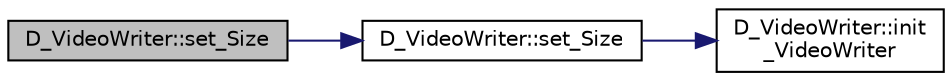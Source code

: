digraph "D_VideoWriter::set_Size"
{
 // LATEX_PDF_SIZE
  edge [fontname="Helvetica",fontsize="10",labelfontname="Helvetica",labelfontsize="10"];
  node [fontname="Helvetica",fontsize="10",shape=record];
  rankdir="LR";
  Node1 [label="D_VideoWriter::set_Size",height=0.2,width=0.4,color="black", fillcolor="grey75", style="filled", fontcolor="black",tooltip=" "];
  Node1 -> Node2 [color="midnightblue",fontsize="10",style="solid"];
  Node2 [label="D_VideoWriter::set_Size",height=0.2,width=0.4,color="black", fillcolor="white", style="filled",URL="$class_d___video_writer.html#a2511445777941ca65079c4f74068e3ea",tooltip=" "];
  Node2 -> Node3 [color="midnightblue",fontsize="10",style="solid"];
  Node3 [label="D_VideoWriter::init\l_VideoWriter",height=0.2,width=0.4,color="black", fillcolor="white", style="filled",URL="$class_d___video_writer.html#a5e7c8e5195e44f3485bd95ed65d73b25",tooltip=" "];
}
